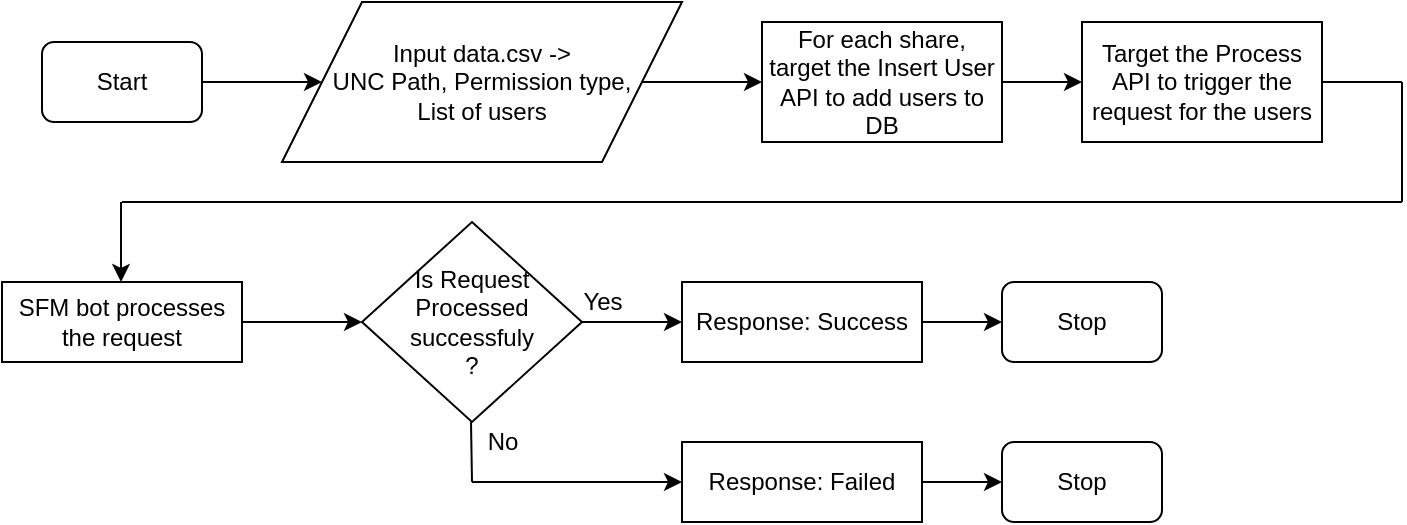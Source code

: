 <mxfile version="12.9.13" type="github">
  <diagram id="XbEey4qihFn1aIaw0n4t" name="Page-1">
    <mxGraphModel dx="854" dy="468" grid="1" gridSize="10" guides="1" tooltips="1" connect="1" arrows="1" fold="1" page="1" pageScale="1" pageWidth="850" pageHeight="1100" math="0" shadow="0">
      <root>
        <mxCell id="0" />
        <mxCell id="1" parent="0" />
        <mxCell id="4VkMX9U7Ixo-YDW_MBsD-2" value="" style="edgeStyle=orthogonalEdgeStyle;rounded=0;orthogonalLoop=1;jettySize=auto;html=1;" edge="1" parent="1" source="oMd4Auz60f5KPNyBKYmL-1" target="4VkMX9U7Ixo-YDW_MBsD-1">
          <mxGeometry relative="1" as="geometry" />
        </mxCell>
        <mxCell id="oMd4Auz60f5KPNyBKYmL-1" value="Start" style="rounded=1;whiteSpace=wrap;html=1;" parent="1" vertex="1">
          <mxGeometry x="40" y="80" width="80" height="40" as="geometry" />
        </mxCell>
        <mxCell id="4VkMX9U7Ixo-YDW_MBsD-4" value="" style="edgeStyle=orthogonalEdgeStyle;rounded=0;orthogonalLoop=1;jettySize=auto;html=1;" edge="1" parent="1" source="4VkMX9U7Ixo-YDW_MBsD-1" target="4VkMX9U7Ixo-YDW_MBsD-3">
          <mxGeometry relative="1" as="geometry" />
        </mxCell>
        <mxCell id="4VkMX9U7Ixo-YDW_MBsD-1" value="Input data.csv -&amp;gt;&lt;br&gt;UNC Path, Permission type,&lt;br&gt;List of users" style="shape=parallelogram;perimeter=parallelogramPerimeter;whiteSpace=wrap;html=1;" vertex="1" parent="1">
          <mxGeometry x="160" y="60" width="200" height="80" as="geometry" />
        </mxCell>
        <mxCell id="4VkMX9U7Ixo-YDW_MBsD-6" value="" style="edgeStyle=orthogonalEdgeStyle;rounded=0;orthogonalLoop=1;jettySize=auto;html=1;" edge="1" parent="1" source="4VkMX9U7Ixo-YDW_MBsD-3" target="4VkMX9U7Ixo-YDW_MBsD-5">
          <mxGeometry relative="1" as="geometry" />
        </mxCell>
        <mxCell id="4VkMX9U7Ixo-YDW_MBsD-3" value="For each share, target the Insert User&lt;br&gt;API to add users to DB" style="rounded=0;whiteSpace=wrap;html=1;" vertex="1" parent="1">
          <mxGeometry x="400" y="70" width="120" height="60" as="geometry" />
        </mxCell>
        <mxCell id="4VkMX9U7Ixo-YDW_MBsD-5" value="Target the Process API to trigger the request for the users" style="rounded=0;whiteSpace=wrap;html=1;" vertex="1" parent="1">
          <mxGeometry x="560" y="70" width="120" height="60" as="geometry" />
        </mxCell>
        <mxCell id="4VkMX9U7Ixo-YDW_MBsD-9" value="" style="endArrow=none;html=1;" edge="1" parent="1">
          <mxGeometry width="50" height="50" relative="1" as="geometry">
            <mxPoint x="720" y="100" as="sourcePoint" />
            <mxPoint x="680" y="100" as="targetPoint" />
          </mxGeometry>
        </mxCell>
        <mxCell id="4VkMX9U7Ixo-YDW_MBsD-10" value="" style="endArrow=none;html=1;" edge="1" parent="1">
          <mxGeometry width="50" height="50" relative="1" as="geometry">
            <mxPoint x="720" y="160" as="sourcePoint" />
            <mxPoint x="720" y="100" as="targetPoint" />
          </mxGeometry>
        </mxCell>
        <mxCell id="4VkMX9U7Ixo-YDW_MBsD-11" value="" style="endArrow=none;html=1;" edge="1" parent="1">
          <mxGeometry width="50" height="50" relative="1" as="geometry">
            <mxPoint x="80" y="160" as="sourcePoint" />
            <mxPoint x="720" y="160" as="targetPoint" />
          </mxGeometry>
        </mxCell>
        <mxCell id="4VkMX9U7Ixo-YDW_MBsD-12" value="" style="endArrow=classic;html=1;" edge="1" parent="1">
          <mxGeometry width="50" height="50" relative="1" as="geometry">
            <mxPoint x="79.5" y="160" as="sourcePoint" />
            <mxPoint x="79.5" y="200" as="targetPoint" />
          </mxGeometry>
        </mxCell>
        <mxCell id="4VkMX9U7Ixo-YDW_MBsD-13" value="SFM bot processes&lt;br&gt;the request" style="rounded=0;whiteSpace=wrap;html=1;" vertex="1" parent="1">
          <mxGeometry x="20" y="200" width="120" height="40" as="geometry" />
        </mxCell>
        <mxCell id="4VkMX9U7Ixo-YDW_MBsD-14" value="" style="endArrow=classic;html=1;" edge="1" parent="1">
          <mxGeometry width="50" height="50" relative="1" as="geometry">
            <mxPoint x="140" y="220" as="sourcePoint" />
            <mxPoint x="200" y="220" as="targetPoint" />
          </mxGeometry>
        </mxCell>
        <mxCell id="4VkMX9U7Ixo-YDW_MBsD-17" value="" style="edgeStyle=orthogonalEdgeStyle;rounded=0;orthogonalLoop=1;jettySize=auto;html=1;" edge="1" parent="1" source="4VkMX9U7Ixo-YDW_MBsD-15" target="4VkMX9U7Ixo-YDW_MBsD-16">
          <mxGeometry relative="1" as="geometry" />
        </mxCell>
        <mxCell id="4VkMX9U7Ixo-YDW_MBsD-15" value="Is Request&lt;br&gt;Processed&lt;br&gt;successfuly&lt;br&gt;?" style="rhombus;whiteSpace=wrap;html=1;" vertex="1" parent="1">
          <mxGeometry x="200" y="170" width="110" height="100" as="geometry" />
        </mxCell>
        <mxCell id="4VkMX9U7Ixo-YDW_MBsD-20" value="" style="edgeStyle=orthogonalEdgeStyle;rounded=0;orthogonalLoop=1;jettySize=auto;html=1;" edge="1" parent="1" source="4VkMX9U7Ixo-YDW_MBsD-16">
          <mxGeometry relative="1" as="geometry">
            <mxPoint x="520" y="220" as="targetPoint" />
          </mxGeometry>
        </mxCell>
        <mxCell id="4VkMX9U7Ixo-YDW_MBsD-16" value="Response: Success" style="rounded=0;whiteSpace=wrap;html=1;" vertex="1" parent="1">
          <mxGeometry x="360" y="200" width="120" height="40" as="geometry" />
        </mxCell>
        <mxCell id="4VkMX9U7Ixo-YDW_MBsD-18" value="Yes" style="text;html=1;align=center;verticalAlign=middle;resizable=0;points=[];autosize=1;" vertex="1" parent="1">
          <mxGeometry x="300" y="200" width="40" height="20" as="geometry" />
        </mxCell>
        <mxCell id="4VkMX9U7Ixo-YDW_MBsD-22" value="" style="endArrow=none;html=1;" edge="1" parent="1">
          <mxGeometry width="50" height="50" relative="1" as="geometry">
            <mxPoint x="255" y="300" as="sourcePoint" />
            <mxPoint x="254.5" y="270" as="targetPoint" />
          </mxGeometry>
        </mxCell>
        <mxCell id="4VkMX9U7Ixo-YDW_MBsD-24" value="No" style="text;html=1;align=center;verticalAlign=middle;resizable=0;points=[];autosize=1;" vertex="1" parent="1">
          <mxGeometry x="255" y="270" width="30" height="20" as="geometry" />
        </mxCell>
        <mxCell id="4VkMX9U7Ixo-YDW_MBsD-25" value="" style="endArrow=classic;html=1;" edge="1" parent="1">
          <mxGeometry width="50" height="50" relative="1" as="geometry">
            <mxPoint x="255" y="300" as="sourcePoint" />
            <mxPoint x="360" y="300" as="targetPoint" />
          </mxGeometry>
        </mxCell>
        <mxCell id="4VkMX9U7Ixo-YDW_MBsD-28" value="" style="edgeStyle=orthogonalEdgeStyle;rounded=0;orthogonalLoop=1;jettySize=auto;html=1;" edge="1" parent="1" source="4VkMX9U7Ixo-YDW_MBsD-26">
          <mxGeometry relative="1" as="geometry">
            <mxPoint x="520" y="300" as="targetPoint" />
          </mxGeometry>
        </mxCell>
        <mxCell id="4VkMX9U7Ixo-YDW_MBsD-26" value="Response: Failed" style="rounded=0;whiteSpace=wrap;html=1;" vertex="1" parent="1">
          <mxGeometry x="360" y="280" width="120" height="40" as="geometry" />
        </mxCell>
        <mxCell id="4VkMX9U7Ixo-YDW_MBsD-30" value="Stop" style="rounded=1;whiteSpace=wrap;html=1;" vertex="1" parent="1">
          <mxGeometry x="520" y="200" width="80" height="40" as="geometry" />
        </mxCell>
        <mxCell id="4VkMX9U7Ixo-YDW_MBsD-31" value="Stop" style="rounded=1;whiteSpace=wrap;html=1;" vertex="1" parent="1">
          <mxGeometry x="520" y="280" width="80" height="40" as="geometry" />
        </mxCell>
      </root>
    </mxGraphModel>
  </diagram>
</mxfile>

